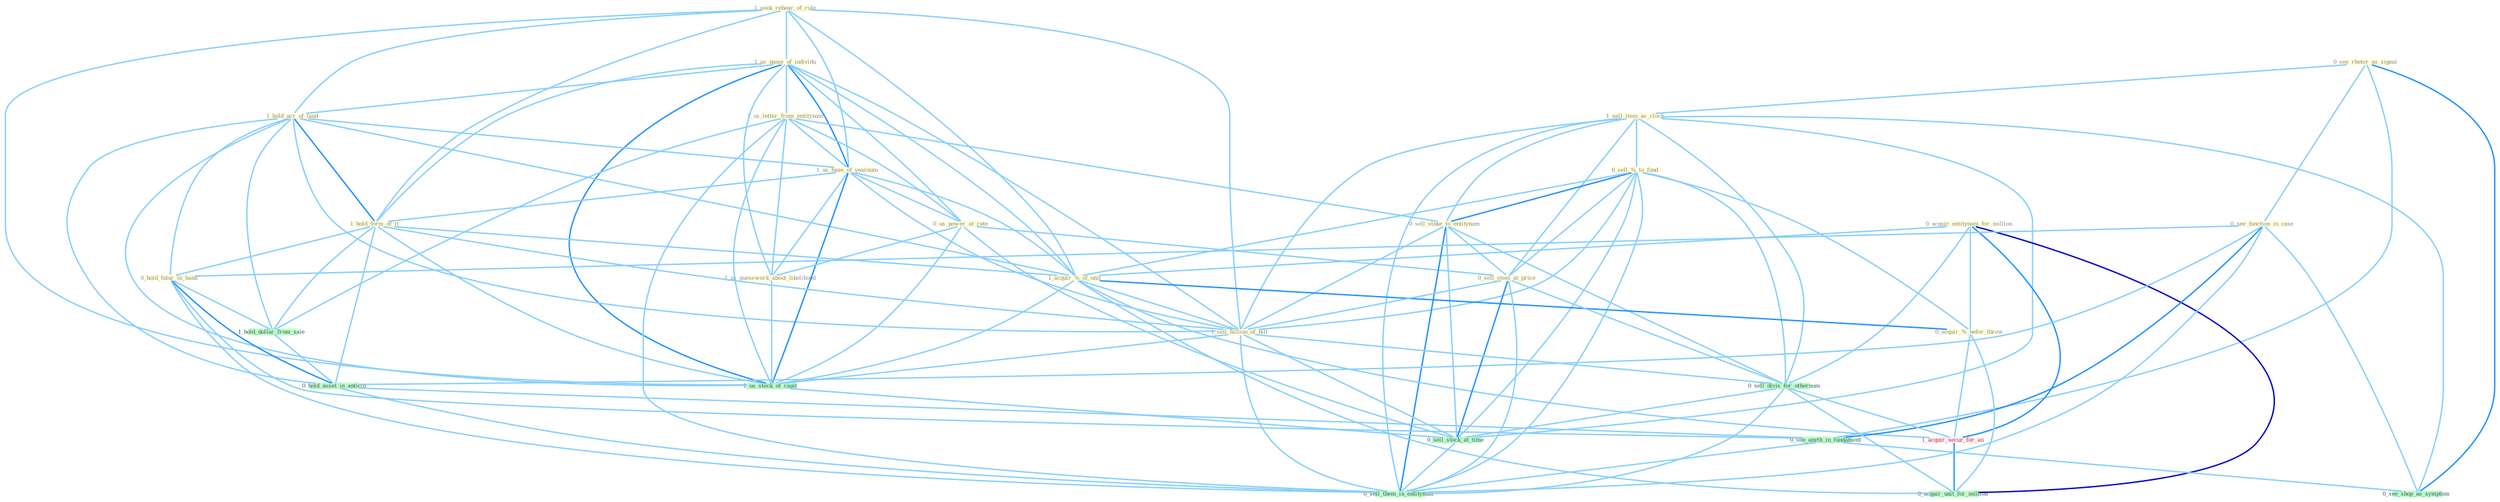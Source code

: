 Graph G{ 
    node
    [shape=polygon,style=filled,width=.5,height=.06,color="#BDFCC9",fixedsize=true,fontsize=4,
    fontcolor="#2f4f4f"];
    {node
    [color="#ffffe0", fontcolor="#8b7d6b"] "1_seek_rehear_of_rule " "1_us_name_of_individu " "0_see_rhetor_as_signal " "1_hold_acr_of_land " "1_sell_item_as_clock " "1_us_letter_from_entitynam " "0_sell_%_to_fund " "1_us_base_of_yearnum " "0_us_power_at_rate " "0_acquir_entitynam_for_million " "1_hold_form_of_it " "1_us_guesswork_about_likelihood " "0_sell_stake_to_entitynam " "1_acquir_%_of_unit " "0_see_function_in_case " "0_acquir_%_befor_throw " "0_hold_futur_in_hand " "0_sell_steel_at_price " "1_sell_billion_of_bill "}
{node [color="#fff0f5", fontcolor="#b22222"] "1_acquir_secur_for_an "}
edge [color="#B0E2FF"];

	"1_seek_rehear_of_rule " -- "1_us_name_of_individu " [w="1", color="#87cefa" ];
	"1_seek_rehear_of_rule " -- "1_hold_acr_of_land " [w="1", color="#87cefa" ];
	"1_seek_rehear_of_rule " -- "1_us_base_of_yearnum " [w="1", color="#87cefa" ];
	"1_seek_rehear_of_rule " -- "1_hold_form_of_it " [w="1", color="#87cefa" ];
	"1_seek_rehear_of_rule " -- "1_acquir_%_of_unit " [w="1", color="#87cefa" ];
	"1_seek_rehear_of_rule " -- "1_sell_billion_of_bill " [w="1", color="#87cefa" ];
	"1_seek_rehear_of_rule " -- "1_us_stock_of_capit " [w="1", color="#87cefa" ];
	"1_us_name_of_individu " -- "1_hold_acr_of_land " [w="1", color="#87cefa" ];
	"1_us_name_of_individu " -- "1_us_letter_from_entitynam " [w="1", color="#87cefa" ];
	"1_us_name_of_individu " -- "1_us_base_of_yearnum " [w="2", color="#1e90ff" , len=0.8];
	"1_us_name_of_individu " -- "0_us_power_at_rate " [w="1", color="#87cefa" ];
	"1_us_name_of_individu " -- "1_hold_form_of_it " [w="1", color="#87cefa" ];
	"1_us_name_of_individu " -- "1_us_guesswork_about_likelihood " [w="1", color="#87cefa" ];
	"1_us_name_of_individu " -- "1_acquir_%_of_unit " [w="1", color="#87cefa" ];
	"1_us_name_of_individu " -- "1_sell_billion_of_bill " [w="1", color="#87cefa" ];
	"1_us_name_of_individu " -- "1_us_stock_of_capit " [w="2", color="#1e90ff" , len=0.8];
	"0_see_rhetor_as_signal " -- "1_sell_item_as_clock " [w="1", color="#87cefa" ];
	"0_see_rhetor_as_signal " -- "0_see_function_in_case " [w="1", color="#87cefa" ];
	"0_see_rhetor_as_signal " -- "0_see_anyth_in_fundament " [w="1", color="#87cefa" ];
	"0_see_rhetor_as_signal " -- "0_see_shop_as_symptom " [w="2", color="#1e90ff" , len=0.8];
	"1_hold_acr_of_land " -- "1_us_base_of_yearnum " [w="1", color="#87cefa" ];
	"1_hold_acr_of_land " -- "1_hold_form_of_it " [w="2", color="#1e90ff" , len=0.8];
	"1_hold_acr_of_land " -- "1_acquir_%_of_unit " [w="1", color="#87cefa" ];
	"1_hold_acr_of_land " -- "0_hold_futur_in_hand " [w="1", color="#87cefa" ];
	"1_hold_acr_of_land " -- "1_sell_billion_of_bill " [w="1", color="#87cefa" ];
	"1_hold_acr_of_land " -- "1_us_stock_of_capit " [w="1", color="#87cefa" ];
	"1_hold_acr_of_land " -- "1_hold_dollar_from_sale " [w="1", color="#87cefa" ];
	"1_hold_acr_of_land " -- "0_hold_asset_in_anticip " [w="1", color="#87cefa" ];
	"1_sell_item_as_clock " -- "0_sell_%_to_fund " [w="1", color="#87cefa" ];
	"1_sell_item_as_clock " -- "0_sell_stake_to_entitynam " [w="1", color="#87cefa" ];
	"1_sell_item_as_clock " -- "0_sell_steel_at_price " [w="1", color="#87cefa" ];
	"1_sell_item_as_clock " -- "1_sell_billion_of_bill " [w="1", color="#87cefa" ];
	"1_sell_item_as_clock " -- "0_sell_divis_for_othernum " [w="1", color="#87cefa" ];
	"1_sell_item_as_clock " -- "0_sell_stock_at_time " [w="1", color="#87cefa" ];
	"1_sell_item_as_clock " -- "0_see_shop_as_symptom " [w="1", color="#87cefa" ];
	"1_sell_item_as_clock " -- "0_sell_them_in_entitynam " [w="1", color="#87cefa" ];
	"1_us_letter_from_entitynam " -- "1_us_base_of_yearnum " [w="1", color="#87cefa" ];
	"1_us_letter_from_entitynam " -- "0_us_power_at_rate " [w="1", color="#87cefa" ];
	"1_us_letter_from_entitynam " -- "1_us_guesswork_about_likelihood " [w="1", color="#87cefa" ];
	"1_us_letter_from_entitynam " -- "0_sell_stake_to_entitynam " [w="1", color="#87cefa" ];
	"1_us_letter_from_entitynam " -- "1_us_stock_of_capit " [w="1", color="#87cefa" ];
	"1_us_letter_from_entitynam " -- "1_hold_dollar_from_sale " [w="1", color="#87cefa" ];
	"1_us_letter_from_entitynam " -- "0_sell_them_in_entitynam " [w="1", color="#87cefa" ];
	"0_sell_%_to_fund " -- "0_sell_stake_to_entitynam " [w="2", color="#1e90ff" , len=0.8];
	"0_sell_%_to_fund " -- "1_acquir_%_of_unit " [w="1", color="#87cefa" ];
	"0_sell_%_to_fund " -- "0_acquir_%_befor_throw " [w="1", color="#87cefa" ];
	"0_sell_%_to_fund " -- "0_sell_steel_at_price " [w="1", color="#87cefa" ];
	"0_sell_%_to_fund " -- "1_sell_billion_of_bill " [w="1", color="#87cefa" ];
	"0_sell_%_to_fund " -- "0_sell_divis_for_othernum " [w="1", color="#87cefa" ];
	"0_sell_%_to_fund " -- "0_sell_stock_at_time " [w="1", color="#87cefa" ];
	"0_sell_%_to_fund " -- "0_sell_them_in_entitynam " [w="1", color="#87cefa" ];
	"1_us_base_of_yearnum " -- "0_us_power_at_rate " [w="1", color="#87cefa" ];
	"1_us_base_of_yearnum " -- "1_hold_form_of_it " [w="1", color="#87cefa" ];
	"1_us_base_of_yearnum " -- "1_us_guesswork_about_likelihood " [w="1", color="#87cefa" ];
	"1_us_base_of_yearnum " -- "1_acquir_%_of_unit " [w="1", color="#87cefa" ];
	"1_us_base_of_yearnum " -- "1_sell_billion_of_bill " [w="1", color="#87cefa" ];
	"1_us_base_of_yearnum " -- "1_us_stock_of_capit " [w="2", color="#1e90ff" , len=0.8];
	"0_us_power_at_rate " -- "1_us_guesswork_about_likelihood " [w="1", color="#87cefa" ];
	"0_us_power_at_rate " -- "0_sell_steel_at_price " [w="1", color="#87cefa" ];
	"0_us_power_at_rate " -- "1_us_stock_of_capit " [w="1", color="#87cefa" ];
	"0_us_power_at_rate " -- "0_sell_stock_at_time " [w="1", color="#87cefa" ];
	"0_acquir_entitynam_for_million " -- "1_acquir_%_of_unit " [w="1", color="#87cefa" ];
	"0_acquir_entitynam_for_million " -- "0_acquir_%_befor_throw " [w="1", color="#87cefa" ];
	"0_acquir_entitynam_for_million " -- "0_sell_divis_for_othernum " [w="1", color="#87cefa" ];
	"0_acquir_entitynam_for_million " -- "1_acquir_secur_for_an " [w="2", color="#1e90ff" , len=0.8];
	"0_acquir_entitynam_for_million " -- "0_acquir_unit_for_million " [w="3", color="#0000cd" , len=0.6];
	"1_hold_form_of_it " -- "1_acquir_%_of_unit " [w="1", color="#87cefa" ];
	"1_hold_form_of_it " -- "0_hold_futur_in_hand " [w="1", color="#87cefa" ];
	"1_hold_form_of_it " -- "1_sell_billion_of_bill " [w="1", color="#87cefa" ];
	"1_hold_form_of_it " -- "1_us_stock_of_capit " [w="1", color="#87cefa" ];
	"1_hold_form_of_it " -- "1_hold_dollar_from_sale " [w="1", color="#87cefa" ];
	"1_hold_form_of_it " -- "0_hold_asset_in_anticip " [w="1", color="#87cefa" ];
	"1_us_guesswork_about_likelihood " -- "1_us_stock_of_capit " [w="1", color="#87cefa" ];
	"0_sell_stake_to_entitynam " -- "0_sell_steel_at_price " [w="1", color="#87cefa" ];
	"0_sell_stake_to_entitynam " -- "1_sell_billion_of_bill " [w="1", color="#87cefa" ];
	"0_sell_stake_to_entitynam " -- "0_sell_divis_for_othernum " [w="1", color="#87cefa" ];
	"0_sell_stake_to_entitynam " -- "0_sell_stock_at_time " [w="1", color="#87cefa" ];
	"0_sell_stake_to_entitynam " -- "0_sell_them_in_entitynam " [w="2", color="#1e90ff" , len=0.8];
	"1_acquir_%_of_unit " -- "0_acquir_%_befor_throw " [w="2", color="#1e90ff" , len=0.8];
	"1_acquir_%_of_unit " -- "1_sell_billion_of_bill " [w="1", color="#87cefa" ];
	"1_acquir_%_of_unit " -- "1_acquir_secur_for_an " [w="1", color="#87cefa" ];
	"1_acquir_%_of_unit " -- "1_us_stock_of_capit " [w="1", color="#87cefa" ];
	"1_acquir_%_of_unit " -- "0_acquir_unit_for_million " [w="1", color="#87cefa" ];
	"0_see_function_in_case " -- "0_hold_futur_in_hand " [w="1", color="#87cefa" ];
	"0_see_function_in_case " -- "0_hold_asset_in_anticip " [w="1", color="#87cefa" ];
	"0_see_function_in_case " -- "0_see_anyth_in_fundament " [w="2", color="#1e90ff" , len=0.8];
	"0_see_function_in_case " -- "0_see_shop_as_symptom " [w="1", color="#87cefa" ];
	"0_see_function_in_case " -- "0_sell_them_in_entitynam " [w="1", color="#87cefa" ];
	"0_acquir_%_befor_throw " -- "1_acquir_secur_for_an " [w="1", color="#87cefa" ];
	"0_acquir_%_befor_throw " -- "0_acquir_unit_for_million " [w="1", color="#87cefa" ];
	"0_hold_futur_in_hand " -- "1_hold_dollar_from_sale " [w="1", color="#87cefa" ];
	"0_hold_futur_in_hand " -- "0_hold_asset_in_anticip " [w="2", color="#1e90ff" , len=0.8];
	"0_hold_futur_in_hand " -- "0_see_anyth_in_fundament " [w="1", color="#87cefa" ];
	"0_hold_futur_in_hand " -- "0_sell_them_in_entitynam " [w="1", color="#87cefa" ];
	"0_sell_steel_at_price " -- "1_sell_billion_of_bill " [w="1", color="#87cefa" ];
	"0_sell_steel_at_price " -- "0_sell_divis_for_othernum " [w="1", color="#87cefa" ];
	"0_sell_steel_at_price " -- "0_sell_stock_at_time " [w="2", color="#1e90ff" , len=0.8];
	"0_sell_steel_at_price " -- "0_sell_them_in_entitynam " [w="1", color="#87cefa" ];
	"1_sell_billion_of_bill " -- "0_sell_divis_for_othernum " [w="1", color="#87cefa" ];
	"1_sell_billion_of_bill " -- "1_us_stock_of_capit " [w="1", color="#87cefa" ];
	"1_sell_billion_of_bill " -- "0_sell_stock_at_time " [w="1", color="#87cefa" ];
	"1_sell_billion_of_bill " -- "0_sell_them_in_entitynam " [w="1", color="#87cefa" ];
	"0_sell_divis_for_othernum " -- "1_acquir_secur_for_an " [w="1", color="#87cefa" ];
	"0_sell_divis_for_othernum " -- "0_sell_stock_at_time " [w="1", color="#87cefa" ];
	"0_sell_divis_for_othernum " -- "0_acquir_unit_for_million " [w="1", color="#87cefa" ];
	"0_sell_divis_for_othernum " -- "0_sell_them_in_entitynam " [w="1", color="#87cefa" ];
	"1_acquir_secur_for_an " -- "0_acquir_unit_for_million " [w="2", color="#1e90ff" , len=0.8];
	"1_us_stock_of_capit " -- "0_sell_stock_at_time " [w="1", color="#87cefa" ];
	"1_hold_dollar_from_sale " -- "0_hold_asset_in_anticip " [w="1", color="#87cefa" ];
	"0_hold_asset_in_anticip " -- "0_see_anyth_in_fundament " [w="1", color="#87cefa" ];
	"0_hold_asset_in_anticip " -- "0_sell_them_in_entitynam " [w="1", color="#87cefa" ];
	"0_sell_stock_at_time " -- "0_sell_them_in_entitynam " [w="1", color="#87cefa" ];
	"0_see_anyth_in_fundament " -- "0_see_shop_as_symptom " [w="1", color="#87cefa" ];
	"0_see_anyth_in_fundament " -- "0_sell_them_in_entitynam " [w="1", color="#87cefa" ];
}